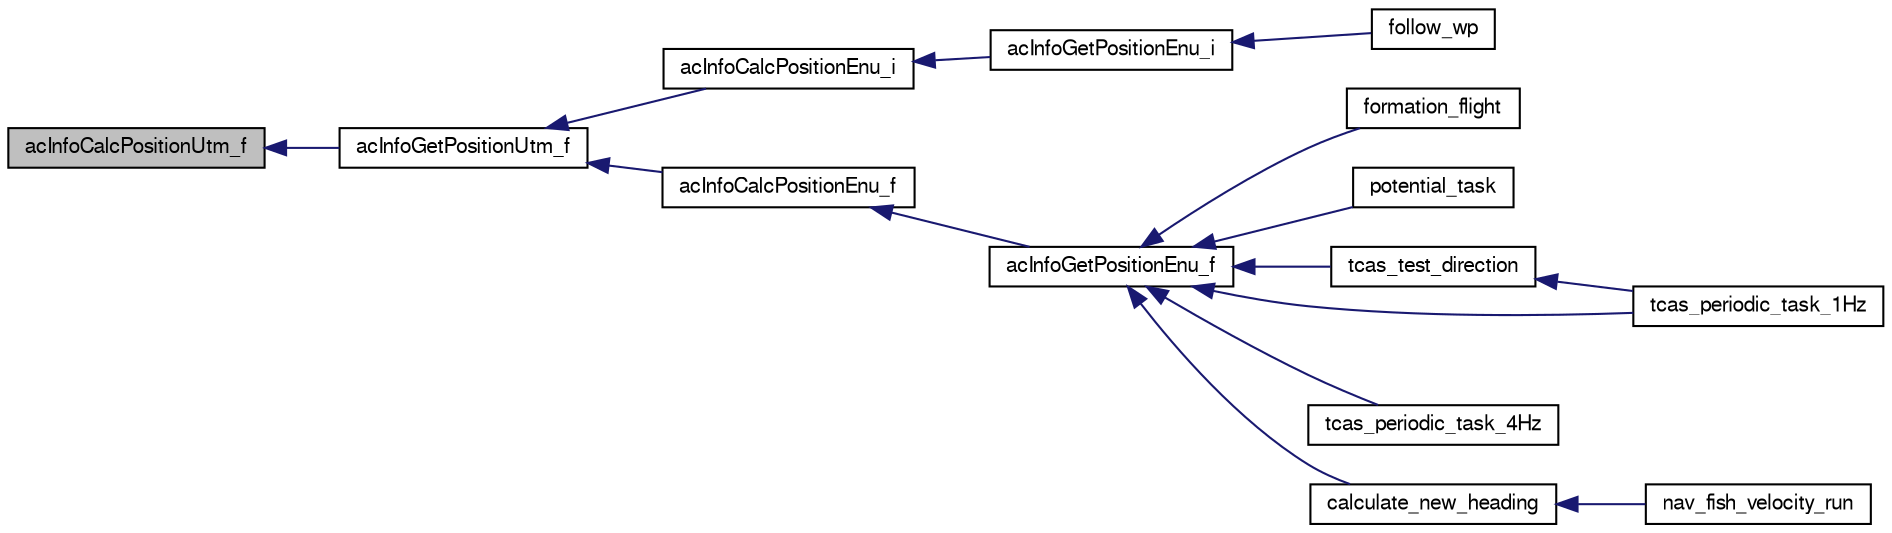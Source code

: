 digraph "acInfoCalcPositionUtm_f"
{
  edge [fontname="FreeSans",fontsize="10",labelfontname="FreeSans",labelfontsize="10"];
  node [fontname="FreeSans",fontsize="10",shape=record];
  rankdir="LR";
  Node1 [label="acInfoCalcPositionUtm_f",height=0.2,width=0.4,color="black", fillcolor="grey75", style="filled", fontcolor="black"];
  Node1 -> Node2 [dir="back",color="midnightblue",fontsize="10",style="solid",fontname="FreeSans"];
  Node2 [label="acInfoGetPositionUtm_f",height=0.2,width=0.4,color="black", fillcolor="white", style="filled",URL="$group__ac__info.html#ga74acacb611beb144c68c7b41ef3e50a4",tooltip="Get position from UTM coordinates (float). "];
  Node2 -> Node3 [dir="back",color="midnightblue",fontsize="10",style="solid",fontname="FreeSans"];
  Node3 [label="acInfoCalcPositionEnu_i",height=0.2,width=0.4,color="black", fillcolor="white", style="filled",URL="$group__ac__info.html#gad27d2e9d1854b608ee9d187eb51a368e"];
  Node3 -> Node4 [dir="back",color="midnightblue",fontsize="10",style="solid",fontname="FreeSans"];
  Node4 [label="acInfoGetPositionEnu_i",height=0.2,width=0.4,color="black", fillcolor="white", style="filled",URL="$group__ac__info.html#ga375088f288d8540b8f3404c6a58f4646",tooltip="Get position in local ENU coordinates (int). "];
  Node4 -> Node5 [dir="back",color="midnightblue",fontsize="10",style="solid",fontname="FreeSans"];
  Node5 [label="follow_wp",height=0.2,width=0.4,color="black", fillcolor="white", style="filled",URL="$follow_8h.html#a193d671739e35bbb235456cb3b65e9ff"];
  Node2 -> Node6 [dir="back",color="midnightblue",fontsize="10",style="solid",fontname="FreeSans"];
  Node6 [label="acInfoCalcPositionEnu_f",height=0.2,width=0.4,color="black", fillcolor="white", style="filled",URL="$group__ac__info.html#ga5f26bc7946ecd4d712ed0baa6cbe8dd1"];
  Node6 -> Node7 [dir="back",color="midnightblue",fontsize="10",style="solid",fontname="FreeSans"];
  Node7 [label="acInfoGetPositionEnu_f",height=0.2,width=0.4,color="black", fillcolor="white", style="filled",URL="$group__ac__info.html#ga525710b691b4f60d3e55c3c4b2cb092c",tooltip="Get position in local ENU coordinates (float). "];
  Node7 -> Node8 [dir="back",color="midnightblue",fontsize="10",style="solid",fontname="FreeSans"];
  Node8 [label="formation_flight",height=0.2,width=0.4,color="black", fillcolor="white", style="filled",URL="$formation_8h.html#a18de0c4f9e864cb4db84458b33b463dd"];
  Node7 -> Node9 [dir="back",color="midnightblue",fontsize="10",style="solid",fontname="FreeSans"];
  Node9 [label="potential_task",height=0.2,width=0.4,color="black", fillcolor="white", style="filled",URL="$potential_8h.html#a2ecae8ed4b80ccfece655453a56db7cd"];
  Node7 -> Node10 [dir="back",color="midnightblue",fontsize="10",style="solid",fontname="FreeSans"];
  Node10 [label="tcas_test_direction",height=0.2,width=0.4,color="black", fillcolor="white", style="filled",URL="$tcas_8c.html#a5baa7069079b8f1211e22af90cf7593b"];
  Node10 -> Node11 [dir="back",color="midnightblue",fontsize="10",style="solid",fontname="FreeSans"];
  Node11 [label="tcas_periodic_task_1Hz",height=0.2,width=0.4,color="black", fillcolor="white", style="filled",URL="$tcas_8h.html#adb2f00821358ed6ad0f366e6a2422558"];
  Node7 -> Node11 [dir="back",color="midnightblue",fontsize="10",style="solid",fontname="FreeSans"];
  Node7 -> Node12 [dir="back",color="midnightblue",fontsize="10",style="solid",fontname="FreeSans"];
  Node12 [label="tcas_periodic_task_4Hz",height=0.2,width=0.4,color="black", fillcolor="white", style="filled",URL="$tcas_8h.html#aa520d855e76e58f77855603fde040497"];
  Node7 -> Node13 [dir="back",color="midnightblue",fontsize="10",style="solid",fontname="FreeSans"];
  Node13 [label="calculate_new_heading",height=0.2,width=0.4,color="black", fillcolor="white", style="filled",URL="$nav__fish_8c.html#aabac53beb17b84ea4474a72fb85e2abb",tooltip="calculates new variation of the heading for the uav based on current state "];
  Node13 -> Node14 [dir="back",color="midnightblue",fontsize="10",style="solid",fontname="FreeSans"];
  Node14 [label="nav_fish_velocity_run",height=0.2,width=0.4,color="black", fillcolor="white", style="filled",URL="$nav__fish_8h.html#ae25f7a8ee455c00944445f6b12b3a49f",tooltip="nav fish velocity run "];
}
